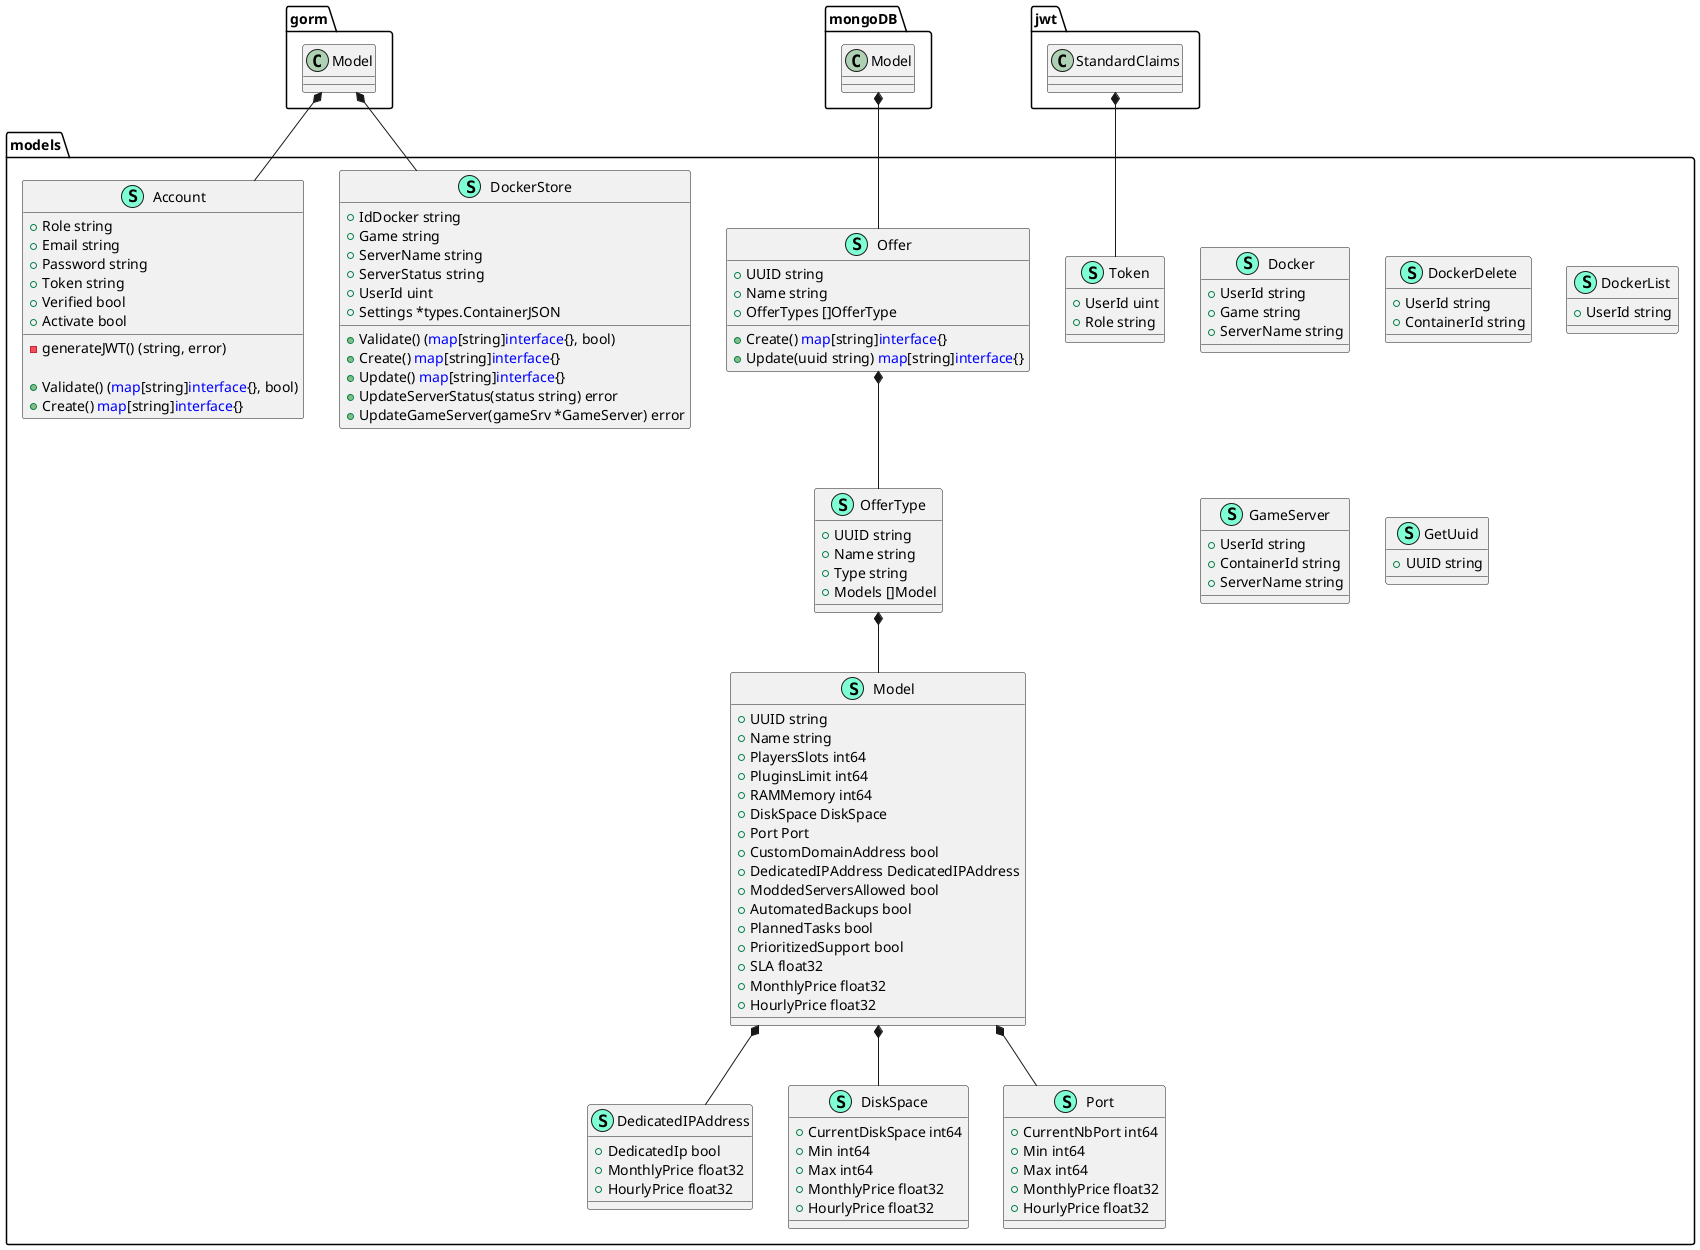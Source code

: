 @startuml
namespace models {
    class Account << (S,Aquamarine) >> {
        + Role string
        + Email string
        + Password string
        + Token string
        + Verified bool
        + Activate bool

        - generateJWT() (string, error)

        + Validate() (<font color=blue>map</font>[string]<font color=blue>interface</font>{}, bool)
        + Create() <font color=blue>map</font>[string]<font color=blue>interface</font>{}

    }
    class DedicatedIPAddress << (S,Aquamarine) >> {
        + DedicatedIp bool
        + MonthlyPrice float32
        + HourlyPrice float32

    }
    class DiskSpace << (S,Aquamarine) >> {
        + CurrentDiskSpace int64
        + Min int64
        + Max int64
        + MonthlyPrice float32
        + HourlyPrice float32

    }
    class Docker << (S,Aquamarine) >> {
        + UserId string
        + Game string
        + ServerName string

    }
    class DockerDelete << (S,Aquamarine) >> {
        + UserId string
        + ContainerId string

    }
    class DockerList << (S,Aquamarine) >> {
        + UserId string

    }
    class DockerStore << (S,Aquamarine) >> {
        + IdDocker string
        + Game string
        + ServerName string
        + ServerStatus string
        + UserId uint
        + Settings *types.ContainerJSON

        + Validate() (<font color=blue>map</font>[string]<font color=blue>interface</font>{}, bool)
        + Create() <font color=blue>map</font>[string]<font color=blue>interface</font>{}
        + Update() <font color=blue>map</font>[string]<font color=blue>interface</font>{}
        + UpdateServerStatus(status string) error
        + UpdateGameServer(gameSrv *GameServer) error

    }
    class GameServer << (S,Aquamarine) >> {
        + UserId string
        + ContainerId string
        + ServerName string

    }
    class GetUuid << (S,Aquamarine) >> {
        + UUID string

    }
    class Model << (S,Aquamarine) >> {
        + UUID string
        + Name string
        + PlayersSlots int64
        + PluginsLimit int64
        + RAMMemory int64
        + DiskSpace DiskSpace
        + Port Port
        + CustomDomainAddress bool
        + DedicatedIPAddress DedicatedIPAddress
        + ModdedServersAllowed bool
        + AutomatedBackups bool
        + PlannedTasks bool
        + PrioritizedSupport bool
        + SLA float32
        + MonthlyPrice float32
        + HourlyPrice float32

    }
    class Offer << (S,Aquamarine) >> {
        + UUID string
        + Name string
        + OfferTypes []OfferType

        + Create() <font color=blue>map</font>[string]<font color=blue>interface</font>{}
        + Update(uuid string) <font color=blue>map</font>[string]<font color=blue>interface</font>{}

    }
    class OfferType << (S,Aquamarine) >> {
        + UUID string
        + Name string
        + Type string
        + Models []Model

    }
    class Port << (S,Aquamarine) >> {
        + CurrentNbPort int64
        + Min int64
        + Max int64
        + MonthlyPrice float32
        + HourlyPrice float32

    }
    class Token << (S,Aquamarine) >> {
        + UserId uint
        + Role string

    }
}
"gorm.Model" *-- "models.Account"
"gorm.Model" *-- "models.DockerStore"
"mongoDB.Model" *-- "models.Offer"
"models.Offer" *-- "models.OfferType"
"models.OfferType" *-- "models.Model"
"models.Model" *-- "models.Port"
"models.Model" *-- "models.DedicatedIPAddress"
"models.Model" *-- "models.DiskSpace"
"jwt.StandardClaims" *-- "models.Token"


@enduml

